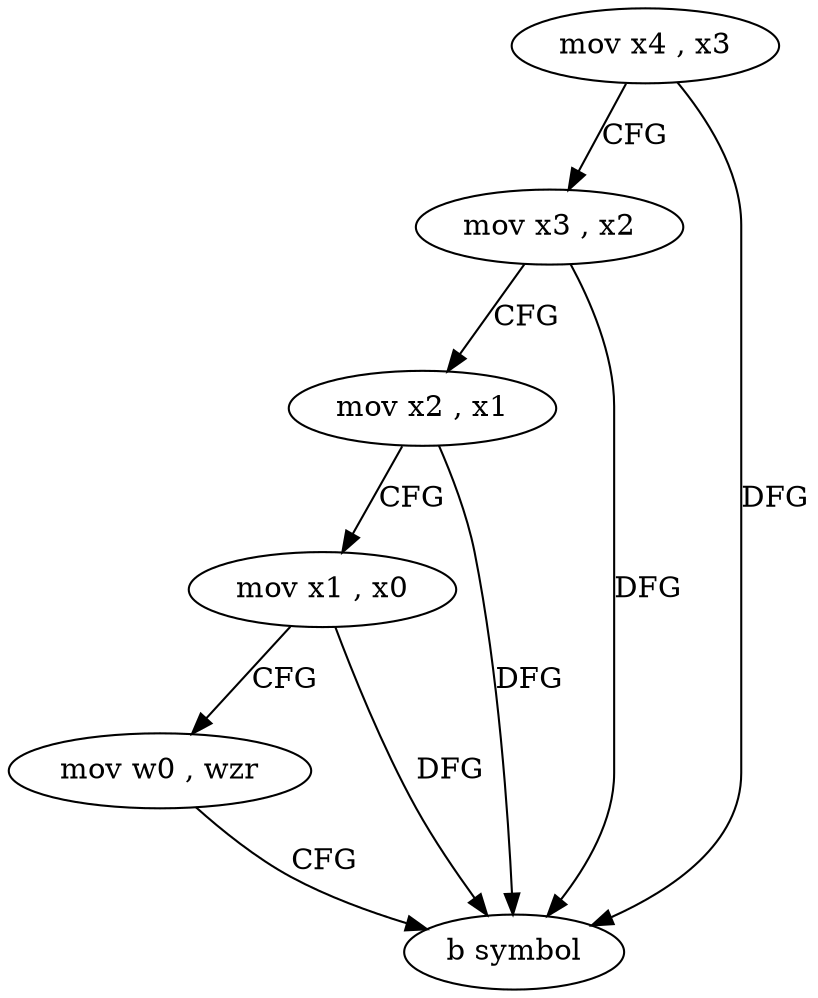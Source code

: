digraph "func" {
"4211524" [label = "mov x4 , x3" ]
"4211528" [label = "mov x3 , x2" ]
"4211532" [label = "mov x2 , x1" ]
"4211536" [label = "mov x1 , x0" ]
"4211540" [label = "mov w0 , wzr" ]
"4211544" [label = "b symbol" ]
"4211524" -> "4211528" [ label = "CFG" ]
"4211524" -> "4211544" [ label = "DFG" ]
"4211528" -> "4211532" [ label = "CFG" ]
"4211528" -> "4211544" [ label = "DFG" ]
"4211532" -> "4211536" [ label = "CFG" ]
"4211532" -> "4211544" [ label = "DFG" ]
"4211536" -> "4211540" [ label = "CFG" ]
"4211536" -> "4211544" [ label = "DFG" ]
"4211540" -> "4211544" [ label = "CFG" ]
}
